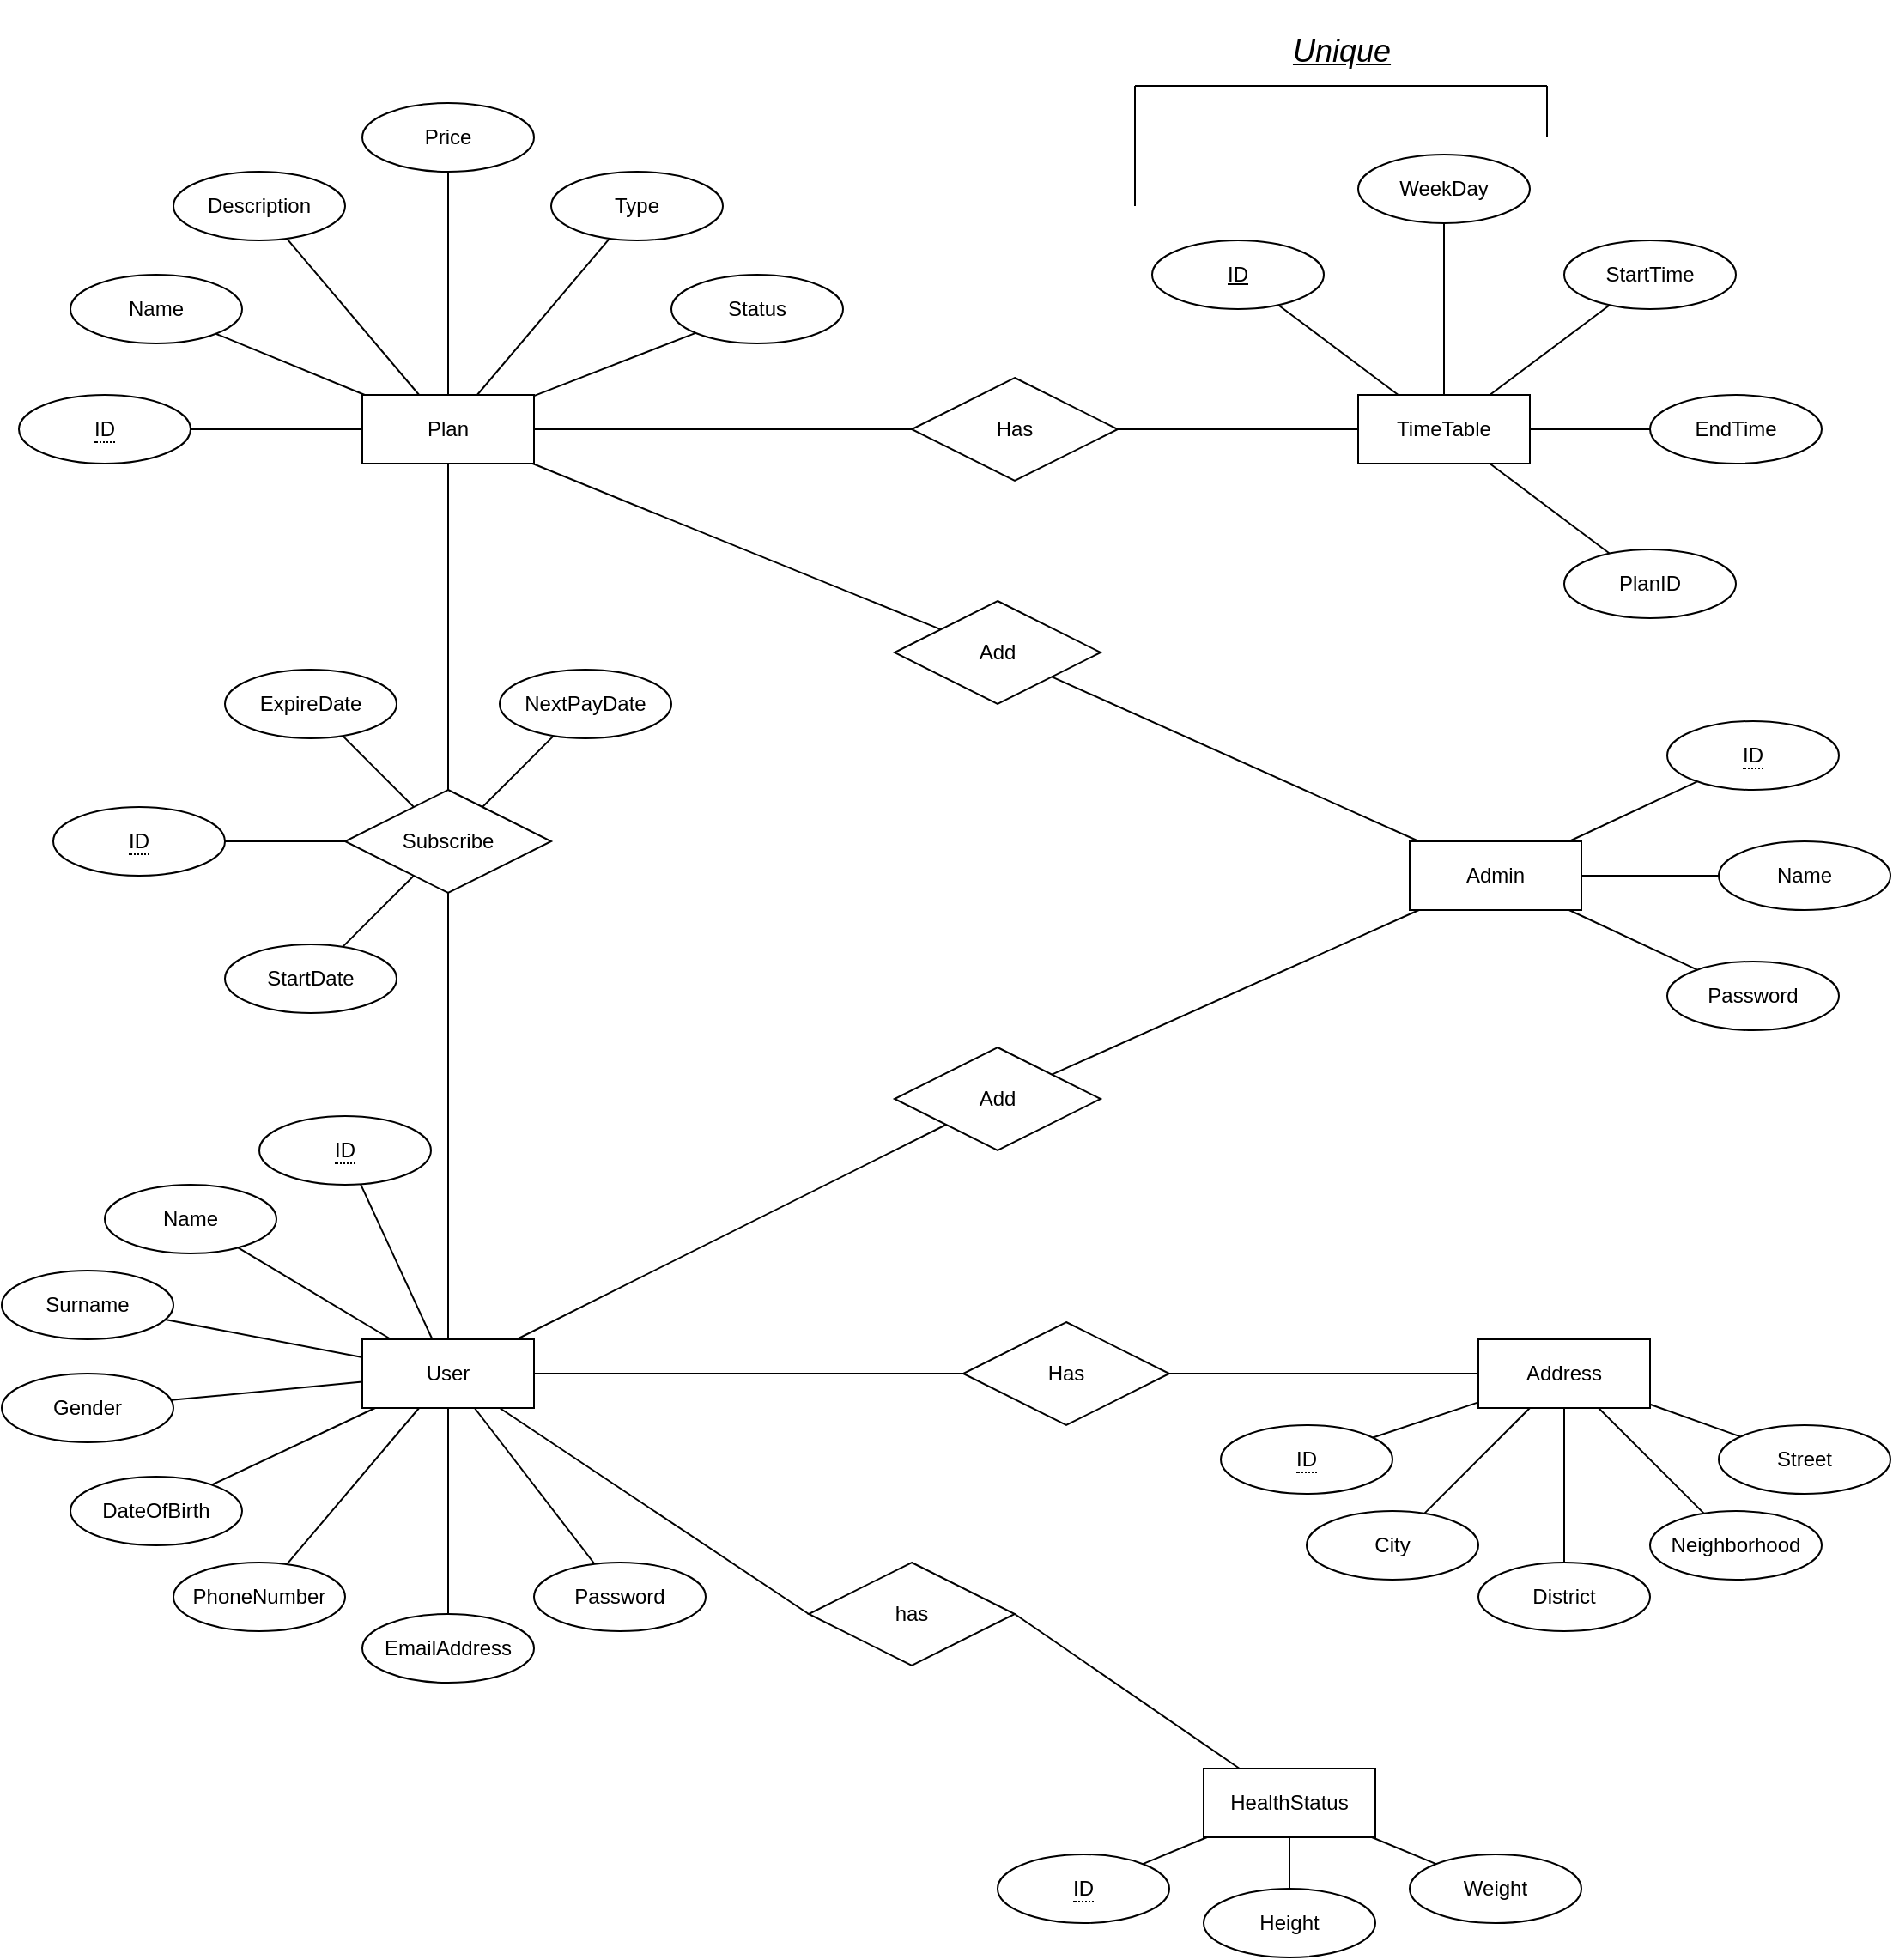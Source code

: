 <mxfile version="22.1.5" type="github">
  <diagram name="Page-1" id="OYEd1laLnUiEeWxBfotK">
    <mxGraphModel dx="2193" dy="2032" grid="1" gridSize="10" guides="1" tooltips="1" connect="1" arrows="1" fold="1" page="1" pageScale="1" pageWidth="827" pageHeight="1169" math="0" shadow="0">
      <root>
        <mxCell id="0" />
        <mxCell id="1" parent="0" />
        <mxCell id="ZsojzR8B1eiomDhqGxiO-1" value="User" style="whiteSpace=wrap;html=1;align=center;" parent="1" vertex="1">
          <mxGeometry x="-280" y="630" width="100" height="40" as="geometry" />
        </mxCell>
        <mxCell id="ZsojzR8B1eiomDhqGxiO-2" value="" style="endArrow=none;html=1;rounded=0;" parent="1" source="ZsojzR8B1eiomDhqGxiO-3" target="ZsojzR8B1eiomDhqGxiO-1" edge="1">
          <mxGeometry relative="1" as="geometry">
            <mxPoint x="-340" y="650" as="sourcePoint" />
            <mxPoint x="-190" y="700" as="targetPoint" />
          </mxGeometry>
        </mxCell>
        <mxCell id="ZsojzR8B1eiomDhqGxiO-3" value="&lt;span style=&quot;border-bottom: 1px dotted&quot;&gt;ID&lt;/span&gt;" style="ellipse;whiteSpace=wrap;html=1;align=center;" parent="1" vertex="1">
          <mxGeometry x="-340" y="500" width="100" height="40" as="geometry" />
        </mxCell>
        <mxCell id="ZsojzR8B1eiomDhqGxiO-4" value="Surname" style="ellipse;whiteSpace=wrap;html=1;align=center;" parent="1" vertex="1">
          <mxGeometry x="-490" y="590" width="100" height="40" as="geometry" />
        </mxCell>
        <mxCell id="ZsojzR8B1eiomDhqGxiO-5" value="" style="endArrow=none;html=1;rounded=0;" parent="1" source="ZsojzR8B1eiomDhqGxiO-4" target="ZsojzR8B1eiomDhqGxiO-1" edge="1">
          <mxGeometry relative="1" as="geometry">
            <mxPoint x="-400" y="720" as="sourcePoint" />
            <mxPoint x="-240" y="720" as="targetPoint" />
          </mxGeometry>
        </mxCell>
        <mxCell id="ZsojzR8B1eiomDhqGxiO-6" value="DateOfBirth" style="ellipse;whiteSpace=wrap;html=1;align=center;" parent="1" vertex="1">
          <mxGeometry x="-450" y="710" width="100" height="40" as="geometry" />
        </mxCell>
        <mxCell id="ZsojzR8B1eiomDhqGxiO-7" value="" style="endArrow=none;html=1;rounded=0;" parent="1" source="ZsojzR8B1eiomDhqGxiO-6" target="ZsojzR8B1eiomDhqGxiO-1" edge="1">
          <mxGeometry relative="1" as="geometry">
            <mxPoint x="-304" y="741" as="sourcePoint" />
            <mxPoint x="-255" y="681" as="targetPoint" />
          </mxGeometry>
        </mxCell>
        <mxCell id="ZsojzR8B1eiomDhqGxiO-8" value="EmailAddress" style="ellipse;whiteSpace=wrap;html=1;align=center;" parent="1" vertex="1">
          <mxGeometry x="-280" y="790" width="100" height="40" as="geometry" />
        </mxCell>
        <mxCell id="ZsojzR8B1eiomDhqGxiO-9" value="" style="endArrow=none;html=1;rounded=0;" parent="1" source="ZsojzR8B1eiomDhqGxiO-8" target="ZsojzR8B1eiomDhqGxiO-1" edge="1">
          <mxGeometry relative="1" as="geometry">
            <mxPoint x="-303" y="713" as="sourcePoint" />
            <mxPoint x="-251" y="680" as="targetPoint" />
          </mxGeometry>
        </mxCell>
        <mxCell id="ZsojzR8B1eiomDhqGxiO-10" value="PhoneNumber" style="ellipse;whiteSpace=wrap;html=1;align=center;" parent="1" vertex="1">
          <mxGeometry x="-390" y="760" width="100" height="40" as="geometry" />
        </mxCell>
        <mxCell id="ZsojzR8B1eiomDhqGxiO-11" value="" style="endArrow=none;html=1;rounded=0;" parent="1" source="ZsojzR8B1eiomDhqGxiO-1" target="ZsojzR8B1eiomDhqGxiO-10" edge="1">
          <mxGeometry relative="1" as="geometry">
            <mxPoint x="-170" y="650" as="sourcePoint" />
            <mxPoint x="-110" y="649.89" as="targetPoint" />
          </mxGeometry>
        </mxCell>
        <mxCell id="ZsojzR8B1eiomDhqGxiO-12" value="Name" style="ellipse;whiteSpace=wrap;html=1;align=center;" parent="1" vertex="1">
          <mxGeometry x="-430" y="540" width="100" height="40" as="geometry" />
        </mxCell>
        <mxCell id="ZsojzR8B1eiomDhqGxiO-13" value="" style="endArrow=none;html=1;rounded=0;" parent="1" source="ZsojzR8B1eiomDhqGxiO-12" target="ZsojzR8B1eiomDhqGxiO-1" edge="1">
          <mxGeometry relative="1" as="geometry">
            <mxPoint x="-320" y="660" as="sourcePoint" />
            <mxPoint x="-270" y="660" as="targetPoint" />
          </mxGeometry>
        </mxCell>
        <mxCell id="ZsojzR8B1eiomDhqGxiO-14" value="Gender" style="ellipse;whiteSpace=wrap;html=1;align=center;" parent="1" vertex="1">
          <mxGeometry x="-490" y="650" width="100" height="40" as="geometry" />
        </mxCell>
        <mxCell id="ZsojzR8B1eiomDhqGxiO-15" value="" style="endArrow=none;html=1;rounded=0;" parent="1" source="ZsojzR8B1eiomDhqGxiO-14" target="ZsojzR8B1eiomDhqGxiO-1" edge="1">
          <mxGeometry relative="1" as="geometry">
            <mxPoint x="-387" y="700" as="sourcePoint" />
            <mxPoint x="-270" y="672" as="targetPoint" />
          </mxGeometry>
        </mxCell>
        <mxCell id="ZsojzR8B1eiomDhqGxiO-16" value="" style="endArrow=none;html=1;rounded=0;" parent="1" source="ZsojzR8B1eiomDhqGxiO-1" target="ZsojzR8B1eiomDhqGxiO-17" edge="1">
          <mxGeometry relative="1" as="geometry">
            <mxPoint x="-150" y="580" as="sourcePoint" />
            <mxPoint x="50" y="650" as="targetPoint" />
          </mxGeometry>
        </mxCell>
        <mxCell id="ZsojzR8B1eiomDhqGxiO-17" value="Has" style="shape=rhombus;perimeter=rhombusPerimeter;whiteSpace=wrap;html=1;align=center;" parent="1" vertex="1">
          <mxGeometry x="70" y="620" width="120" height="60" as="geometry" />
        </mxCell>
        <mxCell id="ZsojzR8B1eiomDhqGxiO-18" value="Address" style="whiteSpace=wrap;html=1;align=center;" parent="1" vertex="1">
          <mxGeometry x="370" y="630" width="100" height="40" as="geometry" />
        </mxCell>
        <mxCell id="ZsojzR8B1eiomDhqGxiO-19" value="" style="endArrow=none;html=1;rounded=0;" parent="1" source="ZsojzR8B1eiomDhqGxiO-17" target="ZsojzR8B1eiomDhqGxiO-18" edge="1">
          <mxGeometry relative="1" as="geometry">
            <mxPoint x="140" y="650" as="sourcePoint" />
            <mxPoint x="80" y="660" as="targetPoint" />
          </mxGeometry>
        </mxCell>
        <mxCell id="ZsojzR8B1eiomDhqGxiO-20" value="District" style="ellipse;whiteSpace=wrap;html=1;align=center;" parent="1" vertex="1">
          <mxGeometry x="370" y="760" width="100" height="40" as="geometry" />
        </mxCell>
        <mxCell id="ZsojzR8B1eiomDhqGxiO-21" value="Street" style="ellipse;whiteSpace=wrap;html=1;align=center;" parent="1" vertex="1">
          <mxGeometry x="510" y="680" width="100" height="40" as="geometry" />
        </mxCell>
        <mxCell id="ZsojzR8B1eiomDhqGxiO-22" value="City" style="ellipse;whiteSpace=wrap;html=1;align=center;" parent="1" vertex="1">
          <mxGeometry x="270" y="730" width="100" height="40" as="geometry" />
        </mxCell>
        <mxCell id="ZsojzR8B1eiomDhqGxiO-23" value="&lt;span style=&quot;border-bottom: 1px dotted&quot;&gt;ID&lt;/span&gt;" style="ellipse;whiteSpace=wrap;html=1;align=center;" parent="1" vertex="1">
          <mxGeometry x="220" y="680" width="100" height="40" as="geometry" />
        </mxCell>
        <mxCell id="ZsojzR8B1eiomDhqGxiO-24" value="Neighborhood" style="ellipse;whiteSpace=wrap;html=1;align=center;" parent="1" vertex="1">
          <mxGeometry x="470" y="730" width="100" height="40" as="geometry" />
        </mxCell>
        <mxCell id="ZsojzR8B1eiomDhqGxiO-25" value="" style="endArrow=none;html=1;rounded=0;" parent="1" source="ZsojzR8B1eiomDhqGxiO-23" target="ZsojzR8B1eiomDhqGxiO-18" edge="1">
          <mxGeometry relative="1" as="geometry">
            <mxPoint x="200" y="660" as="sourcePoint" />
            <mxPoint x="380" y="660" as="targetPoint" />
          </mxGeometry>
        </mxCell>
        <mxCell id="ZsojzR8B1eiomDhqGxiO-26" value="" style="endArrow=none;html=1;rounded=0;" parent="1" source="ZsojzR8B1eiomDhqGxiO-22" target="ZsojzR8B1eiomDhqGxiO-18" edge="1">
          <mxGeometry relative="1" as="geometry">
            <mxPoint x="319" y="697" as="sourcePoint" />
            <mxPoint x="380" y="677" as="targetPoint" />
          </mxGeometry>
        </mxCell>
        <mxCell id="ZsojzR8B1eiomDhqGxiO-27" value="" style="endArrow=none;html=1;rounded=0;" parent="1" source="ZsojzR8B1eiomDhqGxiO-20" target="ZsojzR8B1eiomDhqGxiO-18" edge="1">
          <mxGeometry relative="1" as="geometry">
            <mxPoint x="349" y="741" as="sourcePoint" />
            <mxPoint x="410" y="680" as="targetPoint" />
          </mxGeometry>
        </mxCell>
        <mxCell id="ZsojzR8B1eiomDhqGxiO-28" value="" style="endArrow=none;html=1;rounded=0;" parent="1" source="ZsojzR8B1eiomDhqGxiO-24" target="ZsojzR8B1eiomDhqGxiO-18" edge="1">
          <mxGeometry relative="1" as="geometry">
            <mxPoint x="430" y="770" as="sourcePoint" />
            <mxPoint x="430" y="680" as="targetPoint" />
          </mxGeometry>
        </mxCell>
        <mxCell id="ZsojzR8B1eiomDhqGxiO-29" value="" style="endArrow=none;html=1;rounded=0;" parent="1" source="ZsojzR8B1eiomDhqGxiO-21" target="ZsojzR8B1eiomDhqGxiO-18" edge="1">
          <mxGeometry relative="1" as="geometry">
            <mxPoint x="520" y="742" as="sourcePoint" />
            <mxPoint x="452" y="680" as="targetPoint" />
          </mxGeometry>
        </mxCell>
        <mxCell id="ZsojzR8B1eiomDhqGxiO-30" value="Subscribe" style="shape=rhombus;perimeter=rhombusPerimeter;whiteSpace=wrap;html=1;align=center;" parent="1" vertex="1">
          <mxGeometry x="-290" y="310" width="120" height="60" as="geometry" />
        </mxCell>
        <mxCell id="ZsojzR8B1eiomDhqGxiO-31" value="" style="endArrow=none;html=1;rounded=0;" parent="1" source="ZsojzR8B1eiomDhqGxiO-1" target="ZsojzR8B1eiomDhqGxiO-30" edge="1">
          <mxGeometry relative="1" as="geometry">
            <mxPoint x="-170" y="660" as="sourcePoint" />
            <mxPoint x="80" y="660" as="targetPoint" />
          </mxGeometry>
        </mxCell>
        <mxCell id="ZsojzR8B1eiomDhqGxiO-32" value="Plan" style="whiteSpace=wrap;html=1;align=center;" parent="1" vertex="1">
          <mxGeometry x="-280" y="80" width="100" height="40" as="geometry" />
        </mxCell>
        <mxCell id="ZsojzR8B1eiomDhqGxiO-33" value="" style="endArrow=none;html=1;rounded=0;" parent="1" source="ZsojzR8B1eiomDhqGxiO-30" target="ZsojzR8B1eiomDhqGxiO-32" edge="1">
          <mxGeometry relative="1" as="geometry">
            <mxPoint x="-120" y="420" as="sourcePoint" />
            <mxPoint x="-220" y="420" as="targetPoint" />
          </mxGeometry>
        </mxCell>
        <mxCell id="ZsojzR8B1eiomDhqGxiO-34" value="&lt;span style=&quot;border-bottom: 1px dotted&quot;&gt;ID&lt;/span&gt;" style="ellipse;whiteSpace=wrap;html=1;align=center;" parent="1" vertex="1">
          <mxGeometry x="-480" y="80" width="100" height="40" as="geometry" />
        </mxCell>
        <mxCell id="ZsojzR8B1eiomDhqGxiO-35" value="" style="endArrow=none;html=1;rounded=0;" parent="1" source="ZsojzR8B1eiomDhqGxiO-34" target="ZsojzR8B1eiomDhqGxiO-32" edge="1">
          <mxGeometry relative="1" as="geometry">
            <mxPoint x="-390" y="660" as="sourcePoint" />
            <mxPoint x="-270" y="660" as="targetPoint" />
          </mxGeometry>
        </mxCell>
        <mxCell id="ZsojzR8B1eiomDhqGxiO-36" value="Name" style="ellipse;whiteSpace=wrap;html=1;align=center;" parent="1" vertex="1">
          <mxGeometry x="-450" y="10" width="100" height="40" as="geometry" />
        </mxCell>
        <mxCell id="ZsojzR8B1eiomDhqGxiO-37" value="" style="endArrow=none;html=1;rounded=0;" parent="1" source="ZsojzR8B1eiomDhqGxiO-36" target="ZsojzR8B1eiomDhqGxiO-32" edge="1">
          <mxGeometry relative="1" as="geometry">
            <mxPoint x="-380" y="110" as="sourcePoint" />
            <mxPoint x="-270" y="110" as="targetPoint" />
          </mxGeometry>
        </mxCell>
        <mxCell id="ZsojzR8B1eiomDhqGxiO-38" value="Description" style="ellipse;whiteSpace=wrap;html=1;align=center;" parent="1" vertex="1">
          <mxGeometry x="-390" y="-50" width="100" height="40" as="geometry" />
        </mxCell>
        <mxCell id="ZsojzR8B1eiomDhqGxiO-39" value="" style="endArrow=none;html=1;rounded=0;" parent="1" source="ZsojzR8B1eiomDhqGxiO-38" target="ZsojzR8B1eiomDhqGxiO-32" edge="1">
          <mxGeometry relative="1" as="geometry">
            <mxPoint x="-358" y="45" as="sourcePoint" />
            <mxPoint x="-263" y="90" as="targetPoint" />
          </mxGeometry>
        </mxCell>
        <mxCell id="ZsojzR8B1eiomDhqGxiO-40" value="Price" style="ellipse;whiteSpace=wrap;html=1;align=center;" parent="1" vertex="1">
          <mxGeometry x="-280" y="-90" width="100" height="40" as="geometry" />
        </mxCell>
        <mxCell id="ZsojzR8B1eiomDhqGxiO-41" value="" style="endArrow=none;html=1;rounded=0;" parent="1" source="ZsojzR8B1eiomDhqGxiO-40" target="ZsojzR8B1eiomDhqGxiO-32" edge="1">
          <mxGeometry relative="1" as="geometry">
            <mxPoint x="-306" y="-11" as="sourcePoint" />
            <mxPoint x="-234" y="90" as="targetPoint" />
          </mxGeometry>
        </mxCell>
        <mxCell id="ZsojzR8B1eiomDhqGxiO-42" value="Type" style="ellipse;whiteSpace=wrap;html=1;align=center;" parent="1" vertex="1">
          <mxGeometry x="-170" y="-50" width="100" height="40" as="geometry" />
        </mxCell>
        <mxCell id="ZsojzR8B1eiomDhqGxiO-43" value="" style="endArrow=none;html=1;rounded=0;" parent="1" source="ZsojzR8B1eiomDhqGxiO-42" target="ZsojzR8B1eiomDhqGxiO-32" edge="1">
          <mxGeometry relative="1" as="geometry">
            <mxPoint x="-220" y="-40" as="sourcePoint" />
            <mxPoint x="-220" y="90" as="targetPoint" />
          </mxGeometry>
        </mxCell>
        <mxCell id="ZsojzR8B1eiomDhqGxiO-44" value="&lt;span style=&quot;border-bottom: 1px dotted&quot;&gt;ID&lt;/span&gt;" style="ellipse;whiteSpace=wrap;html=1;align=center;" parent="1" vertex="1">
          <mxGeometry x="-460" y="320" width="100" height="40" as="geometry" />
        </mxCell>
        <mxCell id="ZsojzR8B1eiomDhqGxiO-45" value="" style="endArrow=none;html=1;rounded=0;" parent="1" source="ZsojzR8B1eiomDhqGxiO-44" target="ZsojzR8B1eiomDhqGxiO-30" edge="1">
          <mxGeometry relative="1" as="geometry">
            <mxPoint x="-370" y="70" as="sourcePoint" />
            <mxPoint x="-270" y="70" as="targetPoint" />
          </mxGeometry>
        </mxCell>
        <mxCell id="ZsojzR8B1eiomDhqGxiO-46" value="StartDate" style="ellipse;whiteSpace=wrap;html=1;align=center;" parent="1" vertex="1">
          <mxGeometry x="-360" y="400" width="100" height="40" as="geometry" />
        </mxCell>
        <mxCell id="ZsojzR8B1eiomDhqGxiO-47" value="" style="endArrow=none;html=1;rounded=0;" parent="1" source="ZsojzR8B1eiomDhqGxiO-46" target="ZsojzR8B1eiomDhqGxiO-30" edge="1">
          <mxGeometry relative="1" as="geometry">
            <mxPoint x="-370" y="350" as="sourcePoint" />
            <mxPoint x="-280" y="350" as="targetPoint" />
          </mxGeometry>
        </mxCell>
        <mxCell id="ZsojzR8B1eiomDhqGxiO-48" value="ExpireDate" style="ellipse;whiteSpace=wrap;html=1;align=center;" parent="1" vertex="1">
          <mxGeometry x="-360" y="240" width="100" height="40" as="geometry" />
        </mxCell>
        <mxCell id="ZsojzR8B1eiomDhqGxiO-49" value="" style="endArrow=none;html=1;rounded=0;" parent="1" source="ZsojzR8B1eiomDhqGxiO-48" target="ZsojzR8B1eiomDhqGxiO-30" edge="1">
          <mxGeometry relative="1" as="geometry">
            <mxPoint x="-318" y="432" as="sourcePoint" />
            <mxPoint x="-242" y="369" as="targetPoint" />
          </mxGeometry>
        </mxCell>
        <mxCell id="ZsojzR8B1eiomDhqGxiO-50" value="Status" style="ellipse;whiteSpace=wrap;html=1;align=center;" parent="1" vertex="1">
          <mxGeometry x="-100" y="10" width="100" height="40" as="geometry" />
        </mxCell>
        <mxCell id="ZsojzR8B1eiomDhqGxiO-51" value="" style="endArrow=none;html=1;rounded=0;" parent="1" source="ZsojzR8B1eiomDhqGxiO-50" target="ZsojzR8B1eiomDhqGxiO-32" edge="1">
          <mxGeometry relative="1" as="geometry">
            <mxPoint x="-126" y="-1" as="sourcePoint" />
            <mxPoint x="-203" y="90" as="targetPoint" />
          </mxGeometry>
        </mxCell>
        <mxCell id="ZsojzR8B1eiomDhqGxiO-52" value="NextPayDate" style="ellipse;whiteSpace=wrap;html=1;align=center;" parent="1" vertex="1">
          <mxGeometry x="-200" y="240" width="100" height="40" as="geometry" />
        </mxCell>
        <mxCell id="ZsojzR8B1eiomDhqGxiO-55" value="" style="endArrow=none;html=1;rounded=0;" parent="1" source="ZsojzR8B1eiomDhqGxiO-52" target="ZsojzR8B1eiomDhqGxiO-30" edge="1">
          <mxGeometry relative="1" as="geometry">
            <mxPoint x="-122" y="432" as="sourcePoint" />
            <mxPoint x="-197" y="369" as="targetPoint" />
          </mxGeometry>
        </mxCell>
        <mxCell id="25VC9tN5_Tj0nI5pvOWB-1" value="TimeTable" style="whiteSpace=wrap;html=1;align=center;" vertex="1" parent="1">
          <mxGeometry x="300" y="80" width="100" height="40" as="geometry" />
        </mxCell>
        <mxCell id="25VC9tN5_Tj0nI5pvOWB-8" value="EndTime" style="ellipse;whiteSpace=wrap;html=1;align=center;" vertex="1" parent="1">
          <mxGeometry x="470" y="80" width="100" height="40" as="geometry" />
        </mxCell>
        <mxCell id="25VC9tN5_Tj0nI5pvOWB-10" value="" style="endArrow=none;html=1;rounded=0;" edge="1" parent="1" source="25VC9tN5_Tj0nI5pvOWB-8" target="25VC9tN5_Tj0nI5pvOWB-1">
          <mxGeometry relative="1" as="geometry">
            <mxPoint x="520" y="110" as="sourcePoint" />
            <mxPoint x="410" y="110" as="targetPoint" />
          </mxGeometry>
        </mxCell>
        <mxCell id="25VC9tN5_Tj0nI5pvOWB-13" value="StartTime" style="ellipse;whiteSpace=wrap;html=1;align=center;" vertex="1" parent="1">
          <mxGeometry x="420" y="-10" width="100" height="40" as="geometry" />
        </mxCell>
        <mxCell id="25VC9tN5_Tj0nI5pvOWB-14" value="" style="endArrow=none;html=1;rounded=0;" edge="1" parent="1" source="25VC9tN5_Tj0nI5pvOWB-13" target="25VC9tN5_Tj0nI5pvOWB-1">
          <mxGeometry relative="1" as="geometry">
            <mxPoint x="504" y="54" as="sourcePoint" />
            <mxPoint x="410" y="91" as="targetPoint" />
          </mxGeometry>
        </mxCell>
        <mxCell id="25VC9tN5_Tj0nI5pvOWB-17" value="Has" style="shape=rhombus;perimeter=rhombusPerimeter;whiteSpace=wrap;html=1;align=center;" vertex="1" parent="1">
          <mxGeometry x="40" y="70" width="120" height="60" as="geometry" />
        </mxCell>
        <mxCell id="25VC9tN5_Tj0nI5pvOWB-18" value="" style="endArrow=none;html=1;rounded=0;" edge="1" parent="1" source="25VC9tN5_Tj0nI5pvOWB-17" target="ZsojzR8B1eiomDhqGxiO-32">
          <mxGeometry relative="1" as="geometry">
            <mxPoint x="-76" y="54" as="sourcePoint" />
            <mxPoint x="-170" y="91" as="targetPoint" />
          </mxGeometry>
        </mxCell>
        <mxCell id="25VC9tN5_Tj0nI5pvOWB-19" value="" style="endArrow=none;html=1;rounded=0;" edge="1" parent="1" source="25VC9tN5_Tj0nI5pvOWB-1" target="25VC9tN5_Tj0nI5pvOWB-17">
          <mxGeometry relative="1" as="geometry">
            <mxPoint x="40" y="110" as="sourcePoint" />
            <mxPoint x="140" y="100" as="targetPoint" />
          </mxGeometry>
        </mxCell>
        <mxCell id="25VC9tN5_Tj0nI5pvOWB-23" value="WeekDay" style="ellipse;whiteSpace=wrap;html=1;align=center;" vertex="1" parent="1">
          <mxGeometry x="300" y="-60" width="100" height="40" as="geometry" />
        </mxCell>
        <mxCell id="25VC9tN5_Tj0nI5pvOWB-25" value="&lt;u&gt;ID&lt;/u&gt;" style="ellipse;whiteSpace=wrap;html=1;align=center;" vertex="1" parent="1">
          <mxGeometry x="180" y="-10" width="100" height="40" as="geometry" />
        </mxCell>
        <mxCell id="25VC9tN5_Tj0nI5pvOWB-28" value="" style="endArrow=none;html=1;rounded=0;" edge="1" parent="1" source="25VC9tN5_Tj0nI5pvOWB-25" target="25VC9tN5_Tj0nI5pvOWB-1">
          <mxGeometry relative="1" as="geometry">
            <mxPoint x="458" y="28" as="sourcePoint" />
            <mxPoint x="384" y="90" as="targetPoint" />
          </mxGeometry>
        </mxCell>
        <mxCell id="25VC9tN5_Tj0nI5pvOWB-29" value="" style="endArrow=none;html=1;rounded=0;" edge="1" parent="1" source="25VC9tN5_Tj0nI5pvOWB-23" target="25VC9tN5_Tj0nI5pvOWB-1">
          <mxGeometry relative="1" as="geometry">
            <mxPoint x="458" y="28" as="sourcePoint" />
            <mxPoint x="384" y="90" as="targetPoint" />
          </mxGeometry>
        </mxCell>
        <mxCell id="25VC9tN5_Tj0nI5pvOWB-30" value="has" style="shape=rhombus;perimeter=rhombusPerimeter;whiteSpace=wrap;html=1;align=center;" vertex="1" parent="1">
          <mxGeometry x="-20" y="760" width="120" height="60" as="geometry" />
        </mxCell>
        <mxCell id="25VC9tN5_Tj0nI5pvOWB-31" value="" style="endArrow=none;html=1;rounded=0;entryX=0;entryY=0.5;entryDx=0;entryDy=0;" edge="1" parent="1" source="ZsojzR8B1eiomDhqGxiO-1" target="25VC9tN5_Tj0nI5pvOWB-30">
          <mxGeometry relative="1" as="geometry">
            <mxPoint x="-170" y="660" as="sourcePoint" />
            <mxPoint x="80" y="660" as="targetPoint" />
          </mxGeometry>
        </mxCell>
        <mxCell id="25VC9tN5_Tj0nI5pvOWB-32" value="" style="endArrow=none;html=1;rounded=0;exitX=1;exitY=0.5;exitDx=0;exitDy=0;" edge="1" parent="1" source="25VC9tN5_Tj0nI5pvOWB-30" target="25VC9tN5_Tj0nI5pvOWB-33">
          <mxGeometry relative="1" as="geometry">
            <mxPoint x="-191" y="680" as="sourcePoint" />
            <mxPoint x="230" y="890" as="targetPoint" />
          </mxGeometry>
        </mxCell>
        <mxCell id="25VC9tN5_Tj0nI5pvOWB-33" value="HealthStatus" style="whiteSpace=wrap;html=1;align=center;" vertex="1" parent="1">
          <mxGeometry x="210" y="880" width="100" height="40" as="geometry" />
        </mxCell>
        <mxCell id="25VC9tN5_Tj0nI5pvOWB-34" value="&lt;span style=&quot;border-bottom: 1px dotted&quot;&gt;ID&lt;/span&gt;" style="ellipse;whiteSpace=wrap;html=1;align=center;" vertex="1" parent="1">
          <mxGeometry x="90" y="930" width="100" height="40" as="geometry" />
        </mxCell>
        <mxCell id="25VC9tN5_Tj0nI5pvOWB-35" value="" style="endArrow=none;html=1;rounded=0;" edge="1" parent="1">
          <mxGeometry width="50" height="50" relative="1" as="geometry">
            <mxPoint x="170" y="-30" as="sourcePoint" />
            <mxPoint x="170" y="-100" as="targetPoint" />
          </mxGeometry>
        </mxCell>
        <mxCell id="25VC9tN5_Tj0nI5pvOWB-36" value="" style="endArrow=none;html=1;rounded=0;" edge="1" parent="1">
          <mxGeometry width="50" height="50" relative="1" as="geometry">
            <mxPoint x="170" y="-100" as="sourcePoint" />
            <mxPoint x="410" y="-100" as="targetPoint" />
            <Array as="points">
              <mxPoint x="294" y="-100" />
            </Array>
          </mxGeometry>
        </mxCell>
        <mxCell id="25VC9tN5_Tj0nI5pvOWB-37" value="" style="endArrow=none;html=1;rounded=0;" edge="1" parent="1">
          <mxGeometry width="50" height="50" relative="1" as="geometry">
            <mxPoint x="410" y="-70" as="sourcePoint" />
            <mxPoint x="410" y="-100" as="targetPoint" />
          </mxGeometry>
        </mxCell>
        <mxCell id="25VC9tN5_Tj0nI5pvOWB-39" value="&lt;h2&gt;&lt;span style=&quot;font-weight: normal;&quot;&gt;&lt;i&gt;&lt;u&gt;Unique&lt;/u&gt;&lt;/i&gt;&lt;/span&gt;&lt;/h2&gt;" style="text;html=1;align=center;verticalAlign=middle;resizable=0;points=[];autosize=1;strokeColor=none;fillColor=none;" vertex="1" parent="1">
          <mxGeometry x="250" y="-150" width="80" height="60" as="geometry" />
        </mxCell>
        <mxCell id="25VC9tN5_Tj0nI5pvOWB-40" value="Height" style="ellipse;whiteSpace=wrap;html=1;align=center;" vertex="1" parent="1">
          <mxGeometry x="210" y="950" width="100" height="40" as="geometry" />
        </mxCell>
        <mxCell id="25VC9tN5_Tj0nI5pvOWB-41" value="" style="endArrow=none;html=1;rounded=0;" edge="1" parent="1" source="25VC9tN5_Tj0nI5pvOWB-34" target="25VC9tN5_Tj0nI5pvOWB-33">
          <mxGeometry relative="1" as="geometry">
            <mxPoint x="110" y="800" as="sourcePoint" />
            <mxPoint x="241" y="890" as="targetPoint" />
          </mxGeometry>
        </mxCell>
        <mxCell id="25VC9tN5_Tj0nI5pvOWB-42" value="" style="endArrow=none;html=1;rounded=0;" edge="1" parent="1" source="25VC9tN5_Tj0nI5pvOWB-40" target="25VC9tN5_Tj0nI5pvOWB-33">
          <mxGeometry relative="1" as="geometry">
            <mxPoint x="170" y="910" as="sourcePoint" />
            <mxPoint x="220" y="910" as="targetPoint" />
          </mxGeometry>
        </mxCell>
        <mxCell id="25VC9tN5_Tj0nI5pvOWB-43" value="Weight" style="ellipse;whiteSpace=wrap;html=1;align=center;" vertex="1" parent="1">
          <mxGeometry x="330" y="930" width="100" height="40" as="geometry" />
        </mxCell>
        <mxCell id="25VC9tN5_Tj0nI5pvOWB-44" value="" style="endArrow=none;html=1;rounded=0;" edge="1" parent="1" source="25VC9tN5_Tj0nI5pvOWB-43" target="25VC9tN5_Tj0nI5pvOWB-33">
          <mxGeometry relative="1" as="geometry">
            <mxPoint x="187" y="963" as="sourcePoint" />
            <mxPoint x="239" y="930" as="targetPoint" />
          </mxGeometry>
        </mxCell>
        <mxCell id="25VC9tN5_Tj0nI5pvOWB-48" value="Admin" style="whiteSpace=wrap;html=1;align=center;" vertex="1" parent="1">
          <mxGeometry x="330" y="340" width="100" height="40" as="geometry" />
        </mxCell>
        <mxCell id="25VC9tN5_Tj0nI5pvOWB-49" value="Password" style="ellipse;whiteSpace=wrap;html=1;align=center;" vertex="1" parent="1">
          <mxGeometry x="-180" y="760" width="100" height="40" as="geometry" />
        </mxCell>
        <mxCell id="25VC9tN5_Tj0nI5pvOWB-50" value="" style="endArrow=none;html=1;rounded=0;" edge="1" parent="1" source="25VC9tN5_Tj0nI5pvOWB-49" target="ZsojzR8B1eiomDhqGxiO-1">
          <mxGeometry relative="1" as="geometry">
            <mxPoint x="-229" y="800" as="sourcePoint" />
            <mxPoint x="-221" y="680" as="targetPoint" />
          </mxGeometry>
        </mxCell>
        <mxCell id="25VC9tN5_Tj0nI5pvOWB-51" value="Add" style="shape=rhombus;perimeter=rhombusPerimeter;whiteSpace=wrap;html=1;align=center;" vertex="1" parent="1">
          <mxGeometry x="30" y="200" width="120" height="60" as="geometry" />
        </mxCell>
        <mxCell id="25VC9tN5_Tj0nI5pvOWB-52" value="Add" style="shape=rhombus;perimeter=rhombusPerimeter;whiteSpace=wrap;html=1;align=center;" vertex="1" parent="1">
          <mxGeometry x="30" y="460" width="120" height="60" as="geometry" />
        </mxCell>
        <mxCell id="25VC9tN5_Tj0nI5pvOWB-53" value="" style="endArrow=none;html=1;rounded=0;" edge="1" parent="1" source="ZsojzR8B1eiomDhqGxiO-1" target="25VC9tN5_Tj0nI5pvOWB-52">
          <mxGeometry relative="1" as="geometry">
            <mxPoint x="-170" y="660" as="sourcePoint" />
            <mxPoint x="80" y="660" as="targetPoint" />
          </mxGeometry>
        </mxCell>
        <mxCell id="25VC9tN5_Tj0nI5pvOWB-54" value="" style="endArrow=none;html=1;rounded=0;" edge="1" parent="1" source="25VC9tN5_Tj0nI5pvOWB-48" target="25VC9tN5_Tj0nI5pvOWB-52">
          <mxGeometry relative="1" as="geometry">
            <mxPoint x="-187" y="640" as="sourcePoint" />
            <mxPoint x="63" y="487" as="targetPoint" />
          </mxGeometry>
        </mxCell>
        <mxCell id="25VC9tN5_Tj0nI5pvOWB-55" value="" style="endArrow=none;html=1;rounded=0;" edge="1" parent="1" source="25VC9tN5_Tj0nI5pvOWB-48" target="25VC9tN5_Tj0nI5pvOWB-51">
          <mxGeometry relative="1" as="geometry">
            <mxPoint x="339" y="370" as="sourcePoint" />
            <mxPoint x="121" y="475" as="targetPoint" />
          </mxGeometry>
        </mxCell>
        <mxCell id="25VC9tN5_Tj0nI5pvOWB-56" value="" style="endArrow=none;html=1;rounded=0;" edge="1" parent="1" source="ZsojzR8B1eiomDhqGxiO-32" target="25VC9tN5_Tj0nI5pvOWB-51">
          <mxGeometry relative="1" as="geometry">
            <mxPoint x="330" y="333" as="sourcePoint" />
            <mxPoint x="126" y="262" as="targetPoint" />
          </mxGeometry>
        </mxCell>
        <mxCell id="25VC9tN5_Tj0nI5pvOWB-58" value="&lt;span style=&quot;border-bottom: 1px dotted&quot;&gt;ID&lt;/span&gt;" style="ellipse;whiteSpace=wrap;html=1;align=center;" vertex="1" parent="1">
          <mxGeometry x="480" y="270" width="100" height="40" as="geometry" />
        </mxCell>
        <mxCell id="25VC9tN5_Tj0nI5pvOWB-59" value="" style="endArrow=none;html=1;rounded=0;" edge="1" parent="1" source="25VC9tN5_Tj0nI5pvOWB-48" target="25VC9tN5_Tj0nI5pvOWB-58">
          <mxGeometry relative="1" as="geometry">
            <mxPoint x="319" y="697" as="sourcePoint" />
            <mxPoint x="380" y="677" as="targetPoint" />
          </mxGeometry>
        </mxCell>
        <mxCell id="25VC9tN5_Tj0nI5pvOWB-60" value="Name" style="ellipse;whiteSpace=wrap;html=1;align=center;" vertex="1" parent="1">
          <mxGeometry x="510" y="340" width="100" height="40" as="geometry" />
        </mxCell>
        <mxCell id="25VC9tN5_Tj0nI5pvOWB-61" value="" style="endArrow=none;html=1;rounded=0;" edge="1" parent="1" source="25VC9tN5_Tj0nI5pvOWB-48" target="25VC9tN5_Tj0nI5pvOWB-60">
          <mxGeometry relative="1" as="geometry">
            <mxPoint x="433" y="350" as="sourcePoint" />
            <mxPoint x="507" y="315" as="targetPoint" />
          </mxGeometry>
        </mxCell>
        <mxCell id="25VC9tN5_Tj0nI5pvOWB-62" value="Password" style="ellipse;whiteSpace=wrap;html=1;align=center;" vertex="1" parent="1">
          <mxGeometry x="480" y="410" width="100" height="40" as="geometry" />
        </mxCell>
        <mxCell id="25VC9tN5_Tj0nI5pvOWB-63" value="" style="endArrow=none;html=1;rounded=0;" edge="1" parent="1" source="25VC9tN5_Tj0nI5pvOWB-48" target="25VC9tN5_Tj0nI5pvOWB-62">
          <mxGeometry relative="1" as="geometry">
            <mxPoint x="440" y="370" as="sourcePoint" />
            <mxPoint x="520" y="370" as="targetPoint" />
          </mxGeometry>
        </mxCell>
        <mxCell id="25VC9tN5_Tj0nI5pvOWB-66" value="PlanID" style="ellipse;whiteSpace=wrap;html=1;align=center;" vertex="1" parent="1">
          <mxGeometry x="420" y="170" width="100" height="40" as="geometry" />
        </mxCell>
        <mxCell id="25VC9tN5_Tj0nI5pvOWB-67" value="" style="endArrow=none;html=1;rounded=0;" edge="1" parent="1" source="25VC9tN5_Tj0nI5pvOWB-1" target="25VC9tN5_Tj0nI5pvOWB-66">
          <mxGeometry relative="1" as="geometry">
            <mxPoint x="264" y="38" as="sourcePoint" />
            <mxPoint x="333" y="90" as="targetPoint" />
          </mxGeometry>
        </mxCell>
      </root>
    </mxGraphModel>
  </diagram>
</mxfile>
